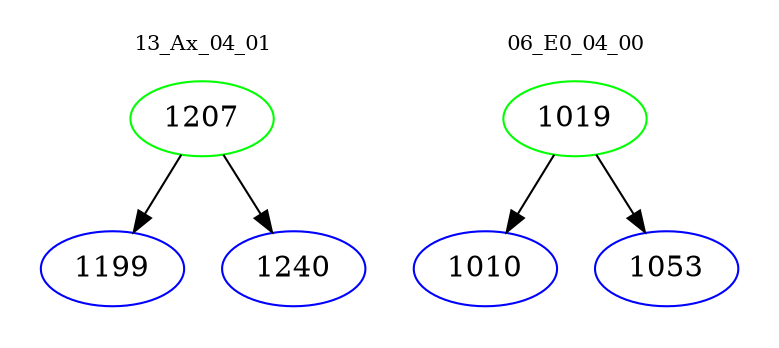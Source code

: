 digraph{
subgraph cluster_0 {
color = white
label = "13_Ax_04_01";
fontsize=10;
T0_1207 [label="1207", color="green"]
T0_1207 -> T0_1199 [color="black"]
T0_1199 [label="1199", color="blue"]
T0_1207 -> T0_1240 [color="black"]
T0_1240 [label="1240", color="blue"]
}
subgraph cluster_1 {
color = white
label = "06_E0_04_00";
fontsize=10;
T1_1019 [label="1019", color="green"]
T1_1019 -> T1_1010 [color="black"]
T1_1010 [label="1010", color="blue"]
T1_1019 -> T1_1053 [color="black"]
T1_1053 [label="1053", color="blue"]
}
}
